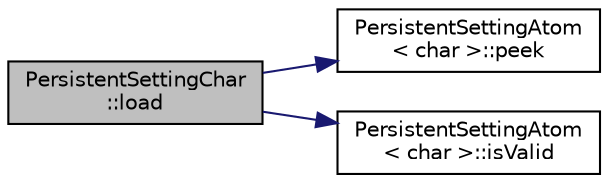 digraph "PersistentSettingChar::load"
{
  edge [fontname="Helvetica",fontsize="10",labelfontname="Helvetica",labelfontsize="10"];
  node [fontname="Helvetica",fontsize="10",shape=record];
  rankdir="LR";
  Node2 [label="PersistentSettingChar\l::load",height=0.2,width=0.4,color="black", fillcolor="grey75", style="filled", fontcolor="black"];
  Node2 -> Node3 [color="midnightblue",fontsize="10",style="solid",fontname="Helvetica"];
  Node3 [label="PersistentSettingAtom\l\< char \>::peek",height=0.2,width=0.4,color="black", fillcolor="white", style="filled",URL="$classPersistentSettingAtom.html#a2a06a3e5f249e2ed5fd9fca387f44473",tooltip="peek at what is in EEPROM for this setting (may not be a valid value) "];
  Node2 -> Node4 [color="midnightblue",fontsize="10",style="solid",fontname="Helvetica"];
  Node4 [label="PersistentSettingAtom\l\< char \>::isValid",height=0.2,width=0.4,color="black", fillcolor="white", style="filled",URL="$classPersistentSettingAtom.html#af8bb87b4c901e1fa1a693aa4673eaf44",tooltip="Validation of String representation. "];
}
